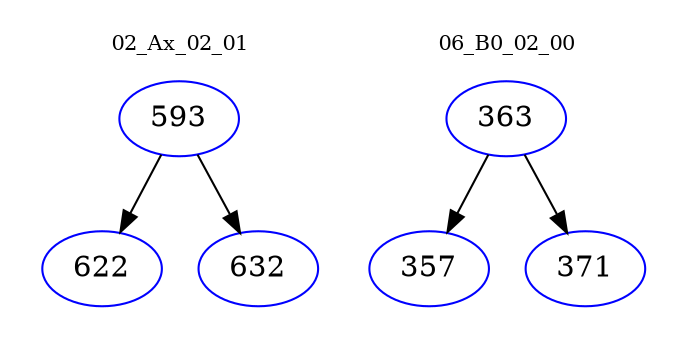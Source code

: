 digraph{
subgraph cluster_0 {
color = white
label = "02_Ax_02_01";
fontsize=10;
T0_593 [label="593", color="blue"]
T0_593 -> T0_622 [color="black"]
T0_622 [label="622", color="blue"]
T0_593 -> T0_632 [color="black"]
T0_632 [label="632", color="blue"]
}
subgraph cluster_1 {
color = white
label = "06_B0_02_00";
fontsize=10;
T1_363 [label="363", color="blue"]
T1_363 -> T1_357 [color="black"]
T1_357 [label="357", color="blue"]
T1_363 -> T1_371 [color="black"]
T1_371 [label="371", color="blue"]
}
}
